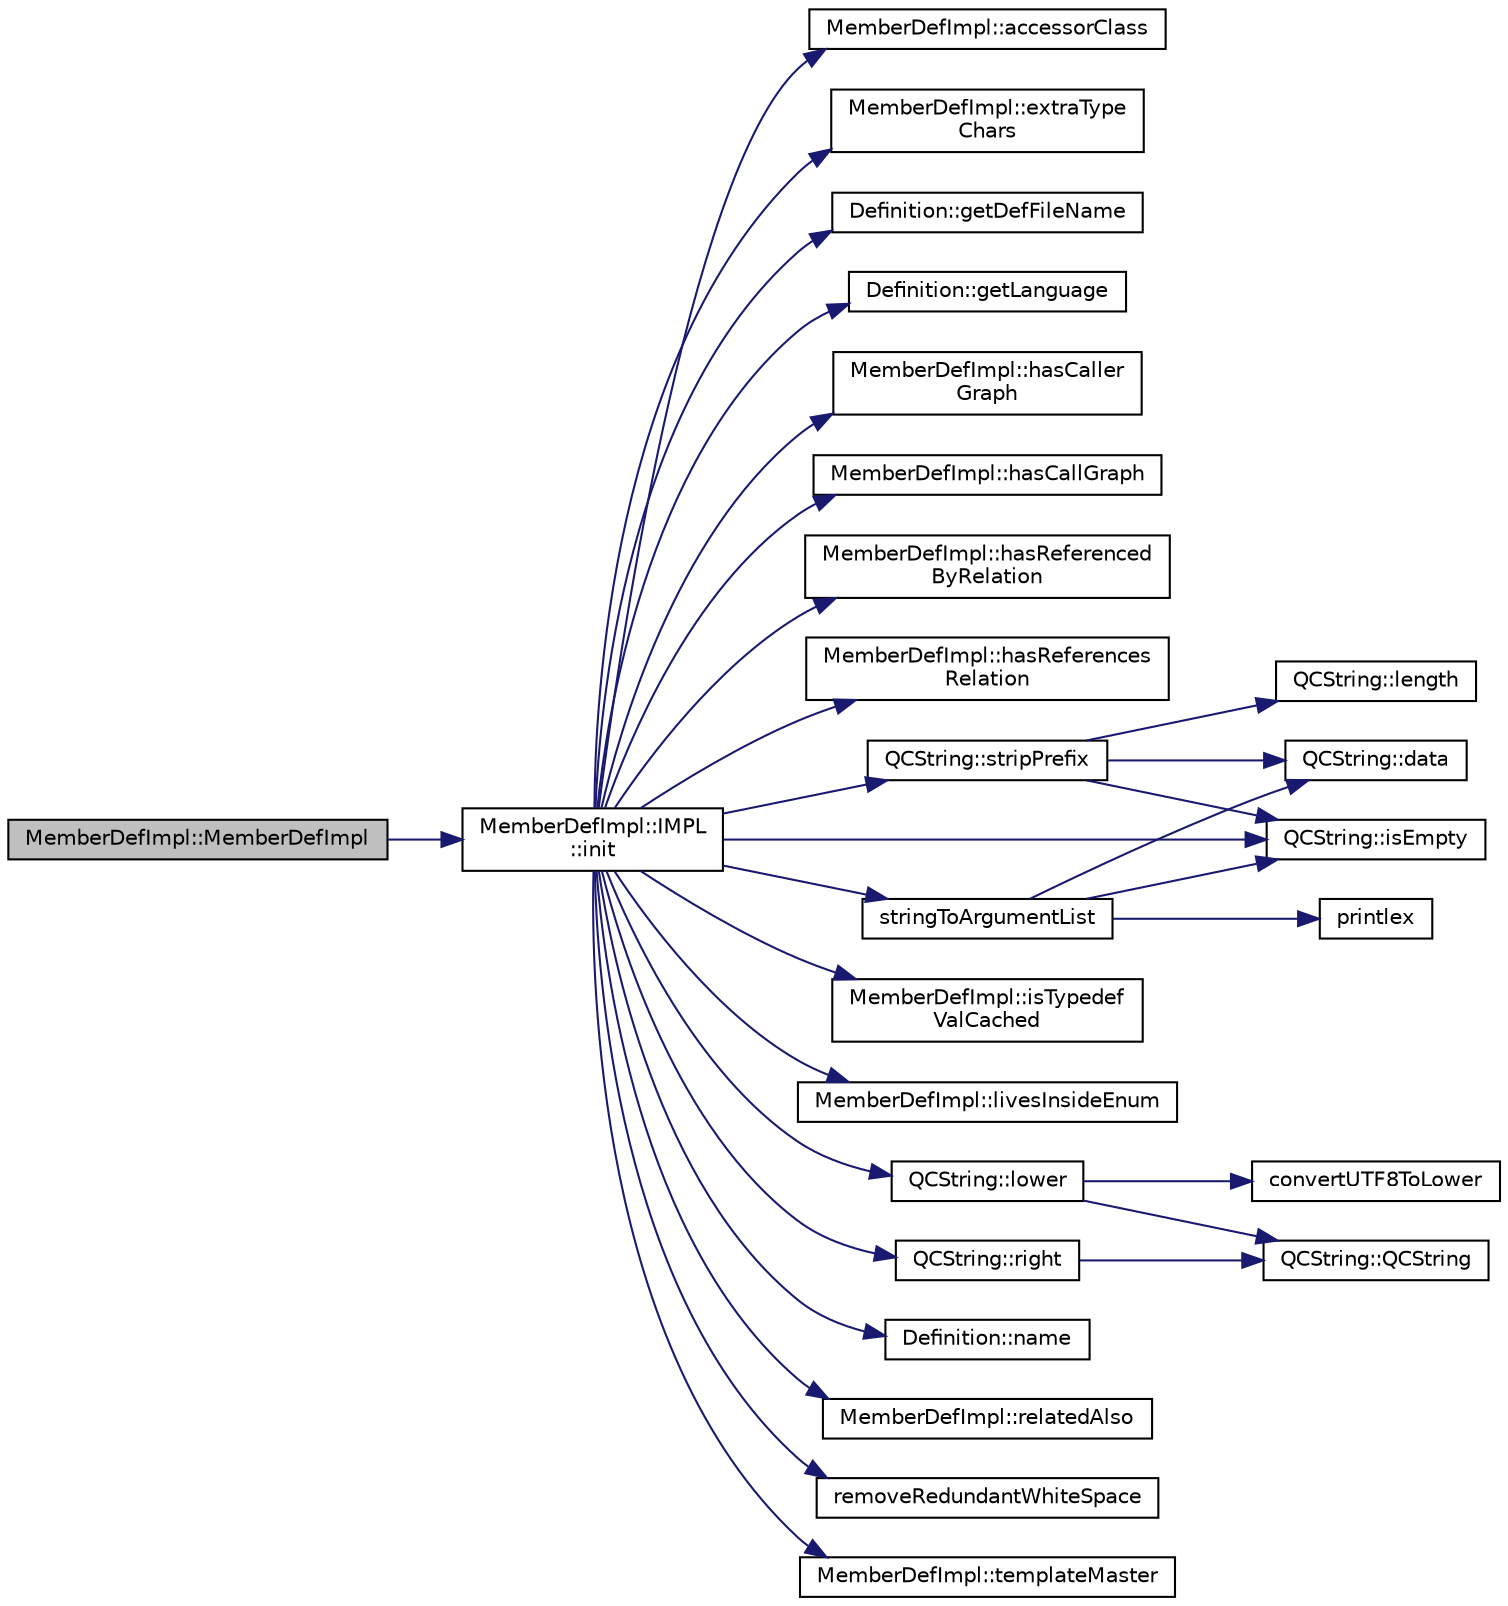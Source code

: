 digraph "MemberDefImpl::MemberDefImpl"
{
 // LATEX_PDF_SIZE
  edge [fontname="Helvetica",fontsize="10",labelfontname="Helvetica",labelfontsize="10"];
  node [fontname="Helvetica",fontsize="10",shape=record];
  rankdir="LR";
  Node1 [label="MemberDefImpl::MemberDefImpl",height=0.2,width=0.4,color="black", fillcolor="grey75", style="filled", fontcolor="black",tooltip=" "];
  Node1 -> Node2 [color="midnightblue",fontsize="10",style="solid",fontname="Helvetica"];
  Node2 [label="MemberDefImpl::IMPL\l::init",height=0.2,width=0.4,color="black", fillcolor="white", style="filled",URL="$classMemberDefImpl_1_1IMPL.html#ada74b78f7ce7544eb3fac919f5642294",tooltip=" "];
  Node2 -> Node3 [color="midnightblue",fontsize="10",style="solid",fontname="Helvetica"];
  Node3 [label="MemberDefImpl::accessorClass",height=0.2,width=0.4,color="black", fillcolor="white", style="filled",URL="$classMemberDefImpl.html#a726ee9ee7051df0ebf465e9af0389597",tooltip=" "];
  Node2 -> Node4 [color="midnightblue",fontsize="10",style="solid",fontname="Helvetica"];
  Node4 [label="MemberDefImpl::extraType\lChars",height=0.2,width=0.4,color="black", fillcolor="white", style="filled",URL="$classMemberDefImpl.html#a5b5bb61aa39844ad0101557185b94dd2",tooltip=" "];
  Node2 -> Node5 [color="midnightblue",fontsize="10",style="solid",fontname="Helvetica"];
  Node5 [label="Definition::getDefFileName",height=0.2,width=0.4,color="black", fillcolor="white", style="filled",URL="$classDefinition.html#a33fee836f24f8205eedbd21dd9d282e6",tooltip=" "];
  Node2 -> Node6 [color="midnightblue",fontsize="10",style="solid",fontname="Helvetica"];
  Node6 [label="Definition::getLanguage",height=0.2,width=0.4,color="black", fillcolor="white", style="filled",URL="$classDefinition.html#a0dda9f50f2f9754e6341a10373eafec7",tooltip=" "];
  Node2 -> Node7 [color="midnightblue",fontsize="10",style="solid",fontname="Helvetica"];
  Node7 [label="MemberDefImpl::hasCaller\lGraph",height=0.2,width=0.4,color="black", fillcolor="white", style="filled",URL="$classMemberDefImpl.html#a10a79e7966a54d3dbb78616b7b3f36ca",tooltip=" "];
  Node2 -> Node8 [color="midnightblue",fontsize="10",style="solid",fontname="Helvetica"];
  Node8 [label="MemberDefImpl::hasCallGraph",height=0.2,width=0.4,color="black", fillcolor="white", style="filled",URL="$classMemberDefImpl.html#ae035a10cbb1e55dde8f3400f9948effd",tooltip=" "];
  Node2 -> Node9 [color="midnightblue",fontsize="10",style="solid",fontname="Helvetica"];
  Node9 [label="MemberDefImpl::hasReferenced\lByRelation",height=0.2,width=0.4,color="black", fillcolor="white", style="filled",URL="$classMemberDefImpl.html#aca042a7bd1fa8c37b3c602129270b06a",tooltip=" "];
  Node2 -> Node10 [color="midnightblue",fontsize="10",style="solid",fontname="Helvetica"];
  Node10 [label="MemberDefImpl::hasReferences\lRelation",height=0.2,width=0.4,color="black", fillcolor="white", style="filled",URL="$classMemberDefImpl.html#a75e42371a4efe634af29daf7f5472135",tooltip=" "];
  Node2 -> Node11 [color="midnightblue",fontsize="10",style="solid",fontname="Helvetica"];
  Node11 [label="QCString::isEmpty",height=0.2,width=0.4,color="black", fillcolor="white", style="filled",URL="$classQCString.html#a621c4090d69ad7d05ef8e5234376c3d8",tooltip=" "];
  Node2 -> Node12 [color="midnightblue",fontsize="10",style="solid",fontname="Helvetica"];
  Node12 [label="MemberDefImpl::isTypedef\lValCached",height=0.2,width=0.4,color="black", fillcolor="white", style="filled",URL="$classMemberDefImpl.html#a3f09ba01ff1d693f29ff4e6bd1ff902f",tooltip=" "];
  Node2 -> Node13 [color="midnightblue",fontsize="10",style="solid",fontname="Helvetica"];
  Node13 [label="MemberDefImpl::livesInsideEnum",height=0.2,width=0.4,color="black", fillcolor="white", style="filled",URL="$classMemberDefImpl.html#ad82d3a5ac0c5bd48a026e18a009a549e",tooltip=" "];
  Node2 -> Node14 [color="midnightblue",fontsize="10",style="solid",fontname="Helvetica"];
  Node14 [label="QCString::lower",height=0.2,width=0.4,color="black", fillcolor="white", style="filled",URL="$classQCString.html#a33688239622e659cfb469fbd62c9cccb",tooltip=" "];
  Node14 -> Node15 [color="midnightblue",fontsize="10",style="solid",fontname="Helvetica"];
  Node15 [label="convertUTF8ToLower",height=0.2,width=0.4,color="black", fillcolor="white", style="filled",URL="$utf8_8cpp.html#a90000b3876f8ff0fed72d2c31ecdfe11",tooltip=" "];
  Node14 -> Node16 [color="midnightblue",fontsize="10",style="solid",fontname="Helvetica"];
  Node16 [label="QCString::QCString",height=0.2,width=0.4,color="black", fillcolor="white", style="filled",URL="$classQCString.html#ad691e1087cc03e14e00d1147ae0ecab7",tooltip=" "];
  Node2 -> Node17 [color="midnightblue",fontsize="10",style="solid",fontname="Helvetica"];
  Node17 [label="Definition::name",height=0.2,width=0.4,color="black", fillcolor="white", style="filled",URL="$classDefinition.html#a9374fedd7f64fea7e0e164302d1a9e61",tooltip=" "];
  Node2 -> Node18 [color="midnightblue",fontsize="10",style="solid",fontname="Helvetica"];
  Node18 [label="MemberDefImpl::relatedAlso",height=0.2,width=0.4,color="black", fillcolor="white", style="filled",URL="$classMemberDefImpl.html#a310b90b0e8765cd5ccfccfd1a4bbe06c",tooltip=" "];
  Node2 -> Node19 [color="midnightblue",fontsize="10",style="solid",fontname="Helvetica"];
  Node19 [label="removeRedundantWhiteSpace",height=0.2,width=0.4,color="black", fillcolor="white", style="filled",URL="$util_8cpp.html#a0940360aa6d41fd2496603fc565e3996",tooltip=" "];
  Node2 -> Node20 [color="midnightblue",fontsize="10",style="solid",fontname="Helvetica"];
  Node20 [label="QCString::right",height=0.2,width=0.4,color="black", fillcolor="white", style="filled",URL="$classQCString.html#a8f4aa5417f6a834f28c7148a1fe262d5",tooltip=" "];
  Node20 -> Node16 [color="midnightblue",fontsize="10",style="solid",fontname="Helvetica"];
  Node2 -> Node21 [color="midnightblue",fontsize="10",style="solid",fontname="Helvetica"];
  Node21 [label="stringToArgumentList",height=0.2,width=0.4,color="black", fillcolor="white", style="filled",URL="$defargs_8l.html#adcc79fb659af7f9b25501a5c166cea53",tooltip=" "];
  Node21 -> Node22 [color="midnightblue",fontsize="10",style="solid",fontname="Helvetica"];
  Node22 [label="QCString::data",height=0.2,width=0.4,color="black", fillcolor="white", style="filled",URL="$classQCString.html#ac3aa3ac1a1c36d3305eba22a2eb0d098",tooltip=" "];
  Node21 -> Node11 [color="midnightblue",fontsize="10",style="solid",fontname="Helvetica"];
  Node21 -> Node23 [color="midnightblue",fontsize="10",style="solid",fontname="Helvetica"];
  Node23 [label="printlex",height=0.2,width=0.4,color="black", fillcolor="white", style="filled",URL="$message_8cpp.html#afeaf3cf484d932b2198498b3209f7e03",tooltip=" "];
  Node2 -> Node24 [color="midnightblue",fontsize="10",style="solid",fontname="Helvetica"];
  Node24 [label="QCString::stripPrefix",height=0.2,width=0.4,color="black", fillcolor="white", style="filled",URL="$classQCString.html#af363dfe85e56f873aa3a373c70a33b24",tooltip=" "];
  Node24 -> Node22 [color="midnightblue",fontsize="10",style="solid",fontname="Helvetica"];
  Node24 -> Node11 [color="midnightblue",fontsize="10",style="solid",fontname="Helvetica"];
  Node24 -> Node25 [color="midnightblue",fontsize="10",style="solid",fontname="Helvetica"];
  Node25 [label="QCString::length",height=0.2,width=0.4,color="black", fillcolor="white", style="filled",URL="$classQCString.html#ac52596733e9110b778019946d73fb268",tooltip=" "];
  Node2 -> Node26 [color="midnightblue",fontsize="10",style="solid",fontname="Helvetica"];
  Node26 [label="MemberDefImpl::templateMaster",height=0.2,width=0.4,color="black", fillcolor="white", style="filled",URL="$classMemberDefImpl.html#ad9219634798cf1c8d91b79216ffeb4ee",tooltip=" "];
}
